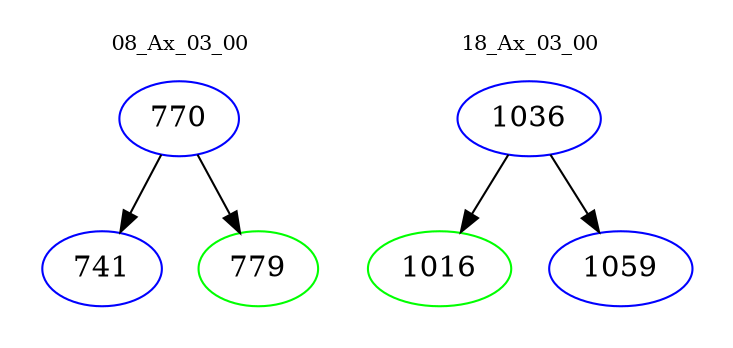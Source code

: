digraph{
subgraph cluster_0 {
color = white
label = "08_Ax_03_00";
fontsize=10;
T0_770 [label="770", color="blue"]
T0_770 -> T0_741 [color="black"]
T0_741 [label="741", color="blue"]
T0_770 -> T0_779 [color="black"]
T0_779 [label="779", color="green"]
}
subgraph cluster_1 {
color = white
label = "18_Ax_03_00";
fontsize=10;
T1_1036 [label="1036", color="blue"]
T1_1036 -> T1_1016 [color="black"]
T1_1016 [label="1016", color="green"]
T1_1036 -> T1_1059 [color="black"]
T1_1059 [label="1059", color="blue"]
}
}
